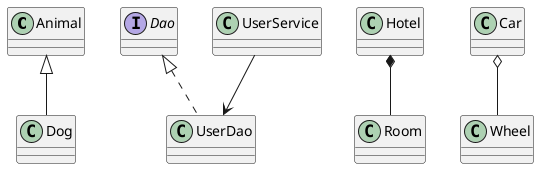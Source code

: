 @startuml
class Animal
class Dog
interface Dao
class UserDao
class UserService
Animal <|-- Dog
Dao <|.. UserDao
class Hotel
class Room

Hotel *-- Room

Class Car
Class Wheel

Car o-- Wheel

UserService --> UserDao

@enduml